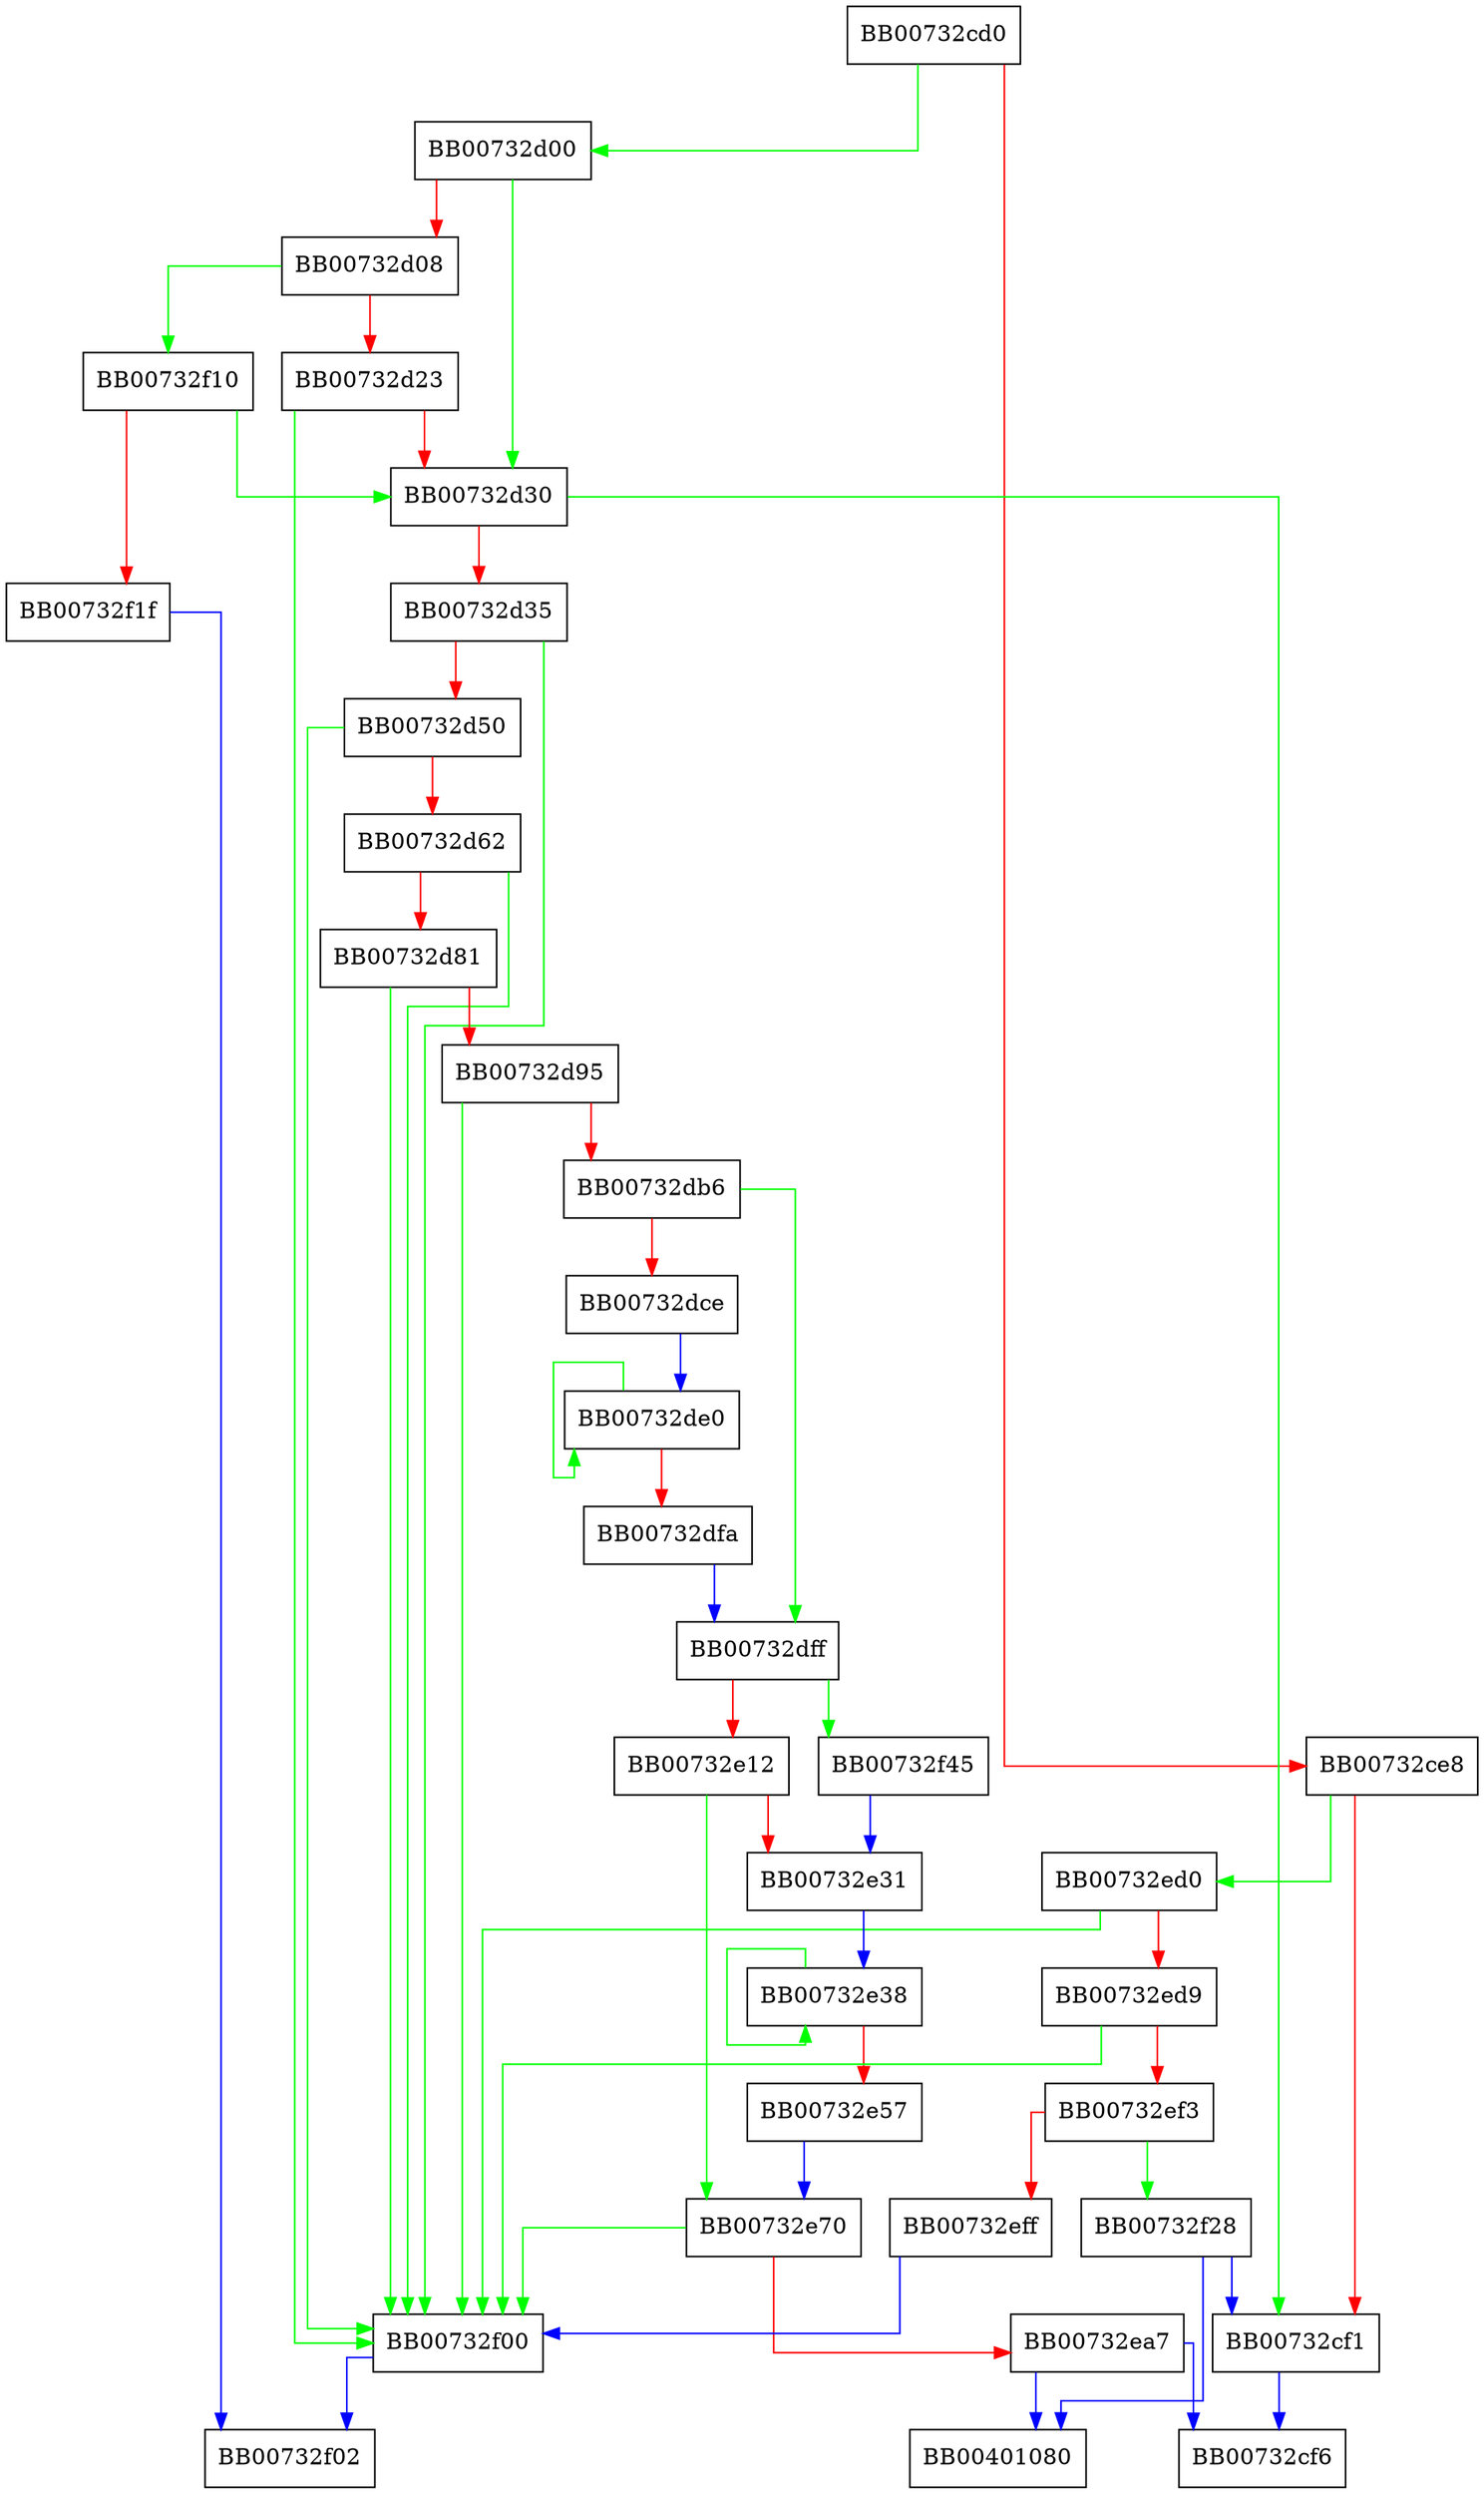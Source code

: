 digraph CMAC_Init {
  node [shape="box"];
  graph [splines=ortho];
  BB00732cd0 -> BB00732d00 [color="green"];
  BB00732cd0 -> BB00732ce8 [color="red"];
  BB00732ce8 -> BB00732ed0 [color="green"];
  BB00732ce8 -> BB00732cf1 [color="red"];
  BB00732cf1 -> BB00732cf6 [color="blue"];
  BB00732d00 -> BB00732d30 [color="green"];
  BB00732d00 -> BB00732d08 [color="red"];
  BB00732d08 -> BB00732f10 [color="green"];
  BB00732d08 -> BB00732d23 [color="red"];
  BB00732d23 -> BB00732f00 [color="green"];
  BB00732d23 -> BB00732d30 [color="red"];
  BB00732d30 -> BB00732cf1 [color="green"];
  BB00732d30 -> BB00732d35 [color="red"];
  BB00732d35 -> BB00732f00 [color="green"];
  BB00732d35 -> BB00732d50 [color="red"];
  BB00732d50 -> BB00732f00 [color="green"];
  BB00732d50 -> BB00732d62 [color="red"];
  BB00732d62 -> BB00732f00 [color="green"];
  BB00732d62 -> BB00732d81 [color="red"];
  BB00732d81 -> BB00732f00 [color="green"];
  BB00732d81 -> BB00732d95 [color="red"];
  BB00732d95 -> BB00732f00 [color="green"];
  BB00732d95 -> BB00732db6 [color="red"];
  BB00732db6 -> BB00732dff [color="green"];
  BB00732db6 -> BB00732dce [color="red"];
  BB00732dce -> BB00732de0 [color="blue"];
  BB00732de0 -> BB00732de0 [color="green"];
  BB00732de0 -> BB00732dfa [color="red"];
  BB00732dfa -> BB00732dff [color="blue"];
  BB00732dff -> BB00732f45 [color="green"];
  BB00732dff -> BB00732e12 [color="red"];
  BB00732e12 -> BB00732e70 [color="green"];
  BB00732e12 -> BB00732e31 [color="red"];
  BB00732e31 -> BB00732e38 [color="blue"];
  BB00732e38 -> BB00732e38 [color="green"];
  BB00732e38 -> BB00732e57 [color="red"];
  BB00732e57 -> BB00732e70 [color="blue"];
  BB00732e70 -> BB00732f00 [color="green"];
  BB00732e70 -> BB00732ea7 [color="red"];
  BB00732ea7 -> BB00401080 [color="blue"];
  BB00732ea7 -> BB00732cf6 [color="blue"];
  BB00732ed0 -> BB00732f00 [color="green"];
  BB00732ed0 -> BB00732ed9 [color="red"];
  BB00732ed9 -> BB00732f00 [color="green"];
  BB00732ed9 -> BB00732ef3 [color="red"];
  BB00732ef3 -> BB00732f28 [color="green"];
  BB00732ef3 -> BB00732eff [color="red"];
  BB00732eff -> BB00732f00 [color="blue"];
  BB00732f00 -> BB00732f02 [color="blue"];
  BB00732f10 -> BB00732d30 [color="green"];
  BB00732f10 -> BB00732f1f [color="red"];
  BB00732f1f -> BB00732f02 [color="blue"];
  BB00732f28 -> BB00401080 [color="blue"];
  BB00732f28 -> BB00732cf1 [color="blue"];
  BB00732f45 -> BB00732e31 [color="blue"];
}